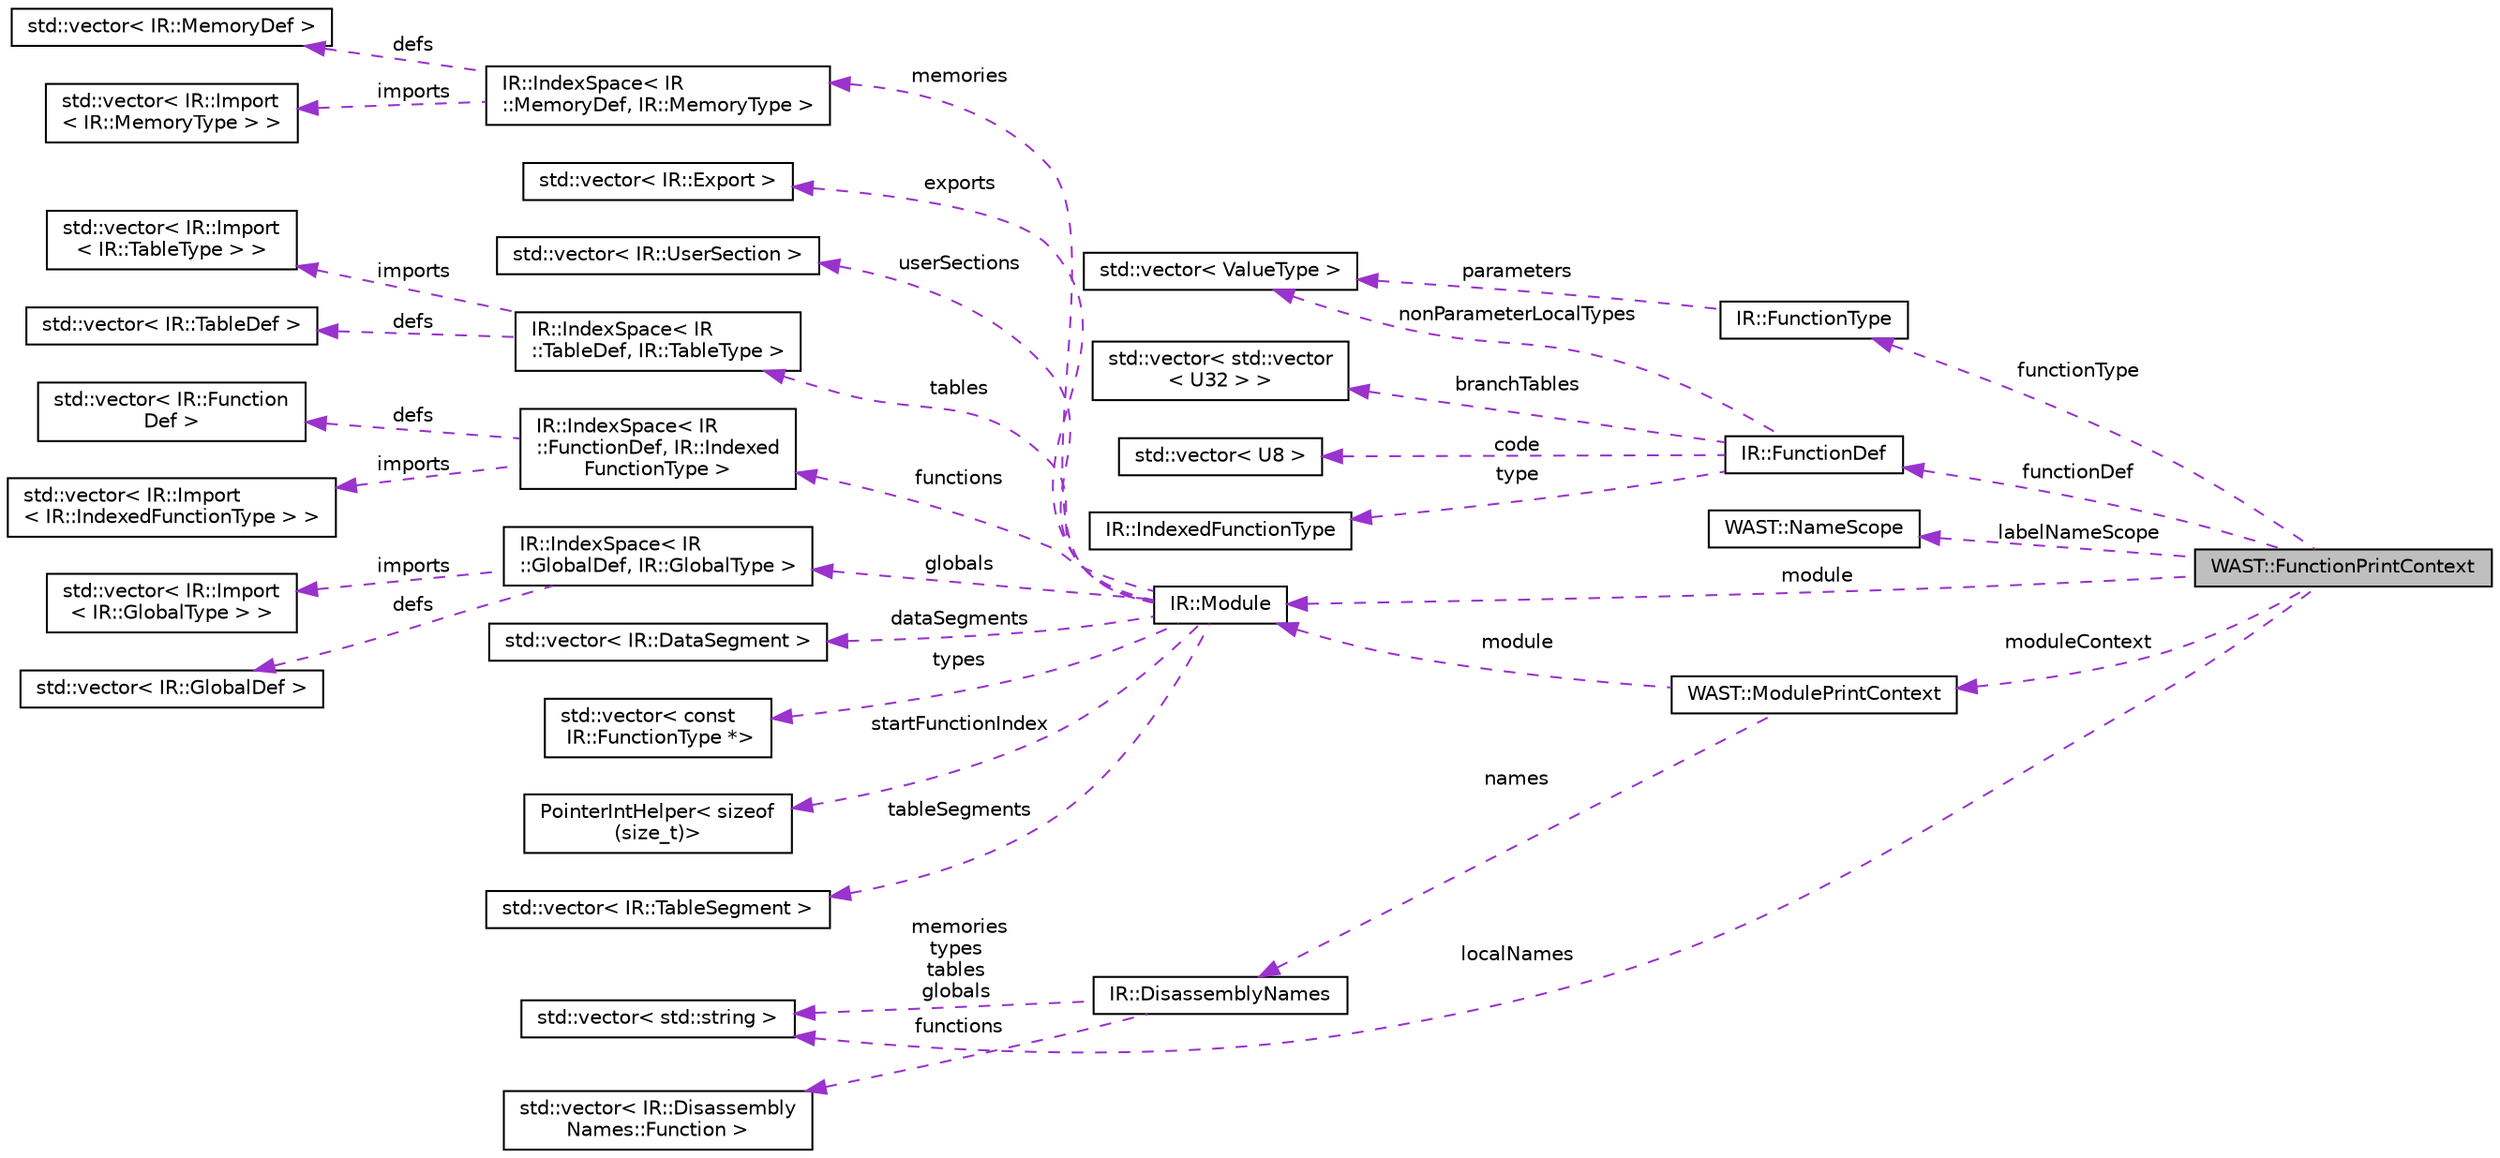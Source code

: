 digraph "WAST::FunctionPrintContext"
{
  edge [fontname="Helvetica",fontsize="10",labelfontname="Helvetica",labelfontsize="10"];
  node [fontname="Helvetica",fontsize="10",shape=record];
  rankdir="LR";
  Node1 [label="WAST::FunctionPrintContext",height=0.2,width=0.4,color="black", fillcolor="grey75", style="filled", fontcolor="black"];
  Node2 -> Node1 [dir="back",color="darkorchid3",fontsize="10",style="dashed",label=" functionDef" ,fontname="Helvetica"];
  Node2 [label="IR::FunctionDef",height=0.2,width=0.4,color="black", fillcolor="white", style="filled",URL="$struct_i_r_1_1_function_def.html"];
  Node3 -> Node2 [dir="back",color="darkorchid3",fontsize="10",style="dashed",label=" nonParameterLocalTypes" ,fontname="Helvetica"];
  Node3 [label="std::vector\< ValueType \>",height=0.2,width=0.4,color="black", fillcolor="white", style="filled",URL="$classstd_1_1vector.html"];
  Node4 -> Node2 [dir="back",color="darkorchid3",fontsize="10",style="dashed",label=" code" ,fontname="Helvetica"];
  Node4 [label="std::vector\< U8 \>",height=0.2,width=0.4,color="black", fillcolor="white", style="filled",URL="$classstd_1_1vector.html"];
  Node5 -> Node2 [dir="back",color="darkorchid3",fontsize="10",style="dashed",label=" type" ,fontname="Helvetica"];
  Node5 [label="IR::IndexedFunctionType",height=0.2,width=0.4,color="black", fillcolor="white", style="filled",URL="$struct_i_r_1_1_indexed_function_type.html"];
  Node6 -> Node2 [dir="back",color="darkorchid3",fontsize="10",style="dashed",label=" branchTables" ,fontname="Helvetica"];
  Node6 [label="std::vector\< std::vector\l\< U32 \> \>",height=0.2,width=0.4,color="black", fillcolor="white", style="filled",URL="$classstd_1_1vector.html"];
  Node7 -> Node1 [dir="back",color="darkorchid3",fontsize="10",style="dashed",label=" labelNameScope" ,fontname="Helvetica"];
  Node7 [label="WAST::NameScope",height=0.2,width=0.4,color="black", fillcolor="white", style="filled",URL="$struct_w_a_s_t_1_1_name_scope.html"];
  Node8 -> Node1 [dir="back",color="darkorchid3",fontsize="10",style="dashed",label=" functionType" ,fontname="Helvetica"];
  Node8 [label="IR::FunctionType",height=0.2,width=0.4,color="black", fillcolor="white", style="filled",URL="$struct_i_r_1_1_function_type.html"];
  Node3 -> Node8 [dir="back",color="darkorchid3",fontsize="10",style="dashed",label=" parameters" ,fontname="Helvetica"];
  Node9 -> Node1 [dir="back",color="darkorchid3",fontsize="10",style="dashed",label=" module" ,fontname="Helvetica"];
  Node9 [label="IR::Module",height=0.2,width=0.4,color="black", fillcolor="white", style="filled",URL="$struct_i_r_1_1_module.html"];
  Node10 -> Node9 [dir="back",color="darkorchid3",fontsize="10",style="dashed",label=" tables" ,fontname="Helvetica"];
  Node10 [label="IR::IndexSpace\< IR\l::TableDef, IR::TableType \>",height=0.2,width=0.4,color="black", fillcolor="white", style="filled",URL="$struct_i_r_1_1_index_space.html"];
  Node11 -> Node10 [dir="back",color="darkorchid3",fontsize="10",style="dashed",label=" imports" ,fontname="Helvetica"];
  Node11 [label="std::vector\< IR::Import\l\< IR::TableType \> \>",height=0.2,width=0.4,color="black", fillcolor="white", style="filled",URL="$classstd_1_1vector.html"];
  Node12 -> Node10 [dir="back",color="darkorchid3",fontsize="10",style="dashed",label=" defs" ,fontname="Helvetica"];
  Node12 [label="std::vector\< IR::TableDef \>",height=0.2,width=0.4,color="black", fillcolor="white", style="filled",URL="$classstd_1_1vector.html"];
  Node13 -> Node9 [dir="back",color="darkorchid3",fontsize="10",style="dashed",label=" functions" ,fontname="Helvetica"];
  Node13 [label="IR::IndexSpace\< IR\l::FunctionDef, IR::Indexed\lFunctionType \>",height=0.2,width=0.4,color="black", fillcolor="white", style="filled",URL="$struct_i_r_1_1_index_space.html"];
  Node14 -> Node13 [dir="back",color="darkorchid3",fontsize="10",style="dashed",label=" defs" ,fontname="Helvetica"];
  Node14 [label="std::vector\< IR::Function\lDef \>",height=0.2,width=0.4,color="black", fillcolor="white", style="filled",URL="$classstd_1_1vector.html"];
  Node15 -> Node13 [dir="back",color="darkorchid3",fontsize="10",style="dashed",label=" imports" ,fontname="Helvetica"];
  Node15 [label="std::vector\< IR::Import\l\< IR::IndexedFunctionType \> \>",height=0.2,width=0.4,color="black", fillcolor="white", style="filled",URL="$classstd_1_1vector.html"];
  Node16 -> Node9 [dir="back",color="darkorchid3",fontsize="10",style="dashed",label=" globals" ,fontname="Helvetica"];
  Node16 [label="IR::IndexSpace\< IR\l::GlobalDef, IR::GlobalType \>",height=0.2,width=0.4,color="black", fillcolor="white", style="filled",URL="$struct_i_r_1_1_index_space.html"];
  Node17 -> Node16 [dir="back",color="darkorchid3",fontsize="10",style="dashed",label=" imports" ,fontname="Helvetica"];
  Node17 [label="std::vector\< IR::Import\l\< IR::GlobalType \> \>",height=0.2,width=0.4,color="black", fillcolor="white", style="filled",URL="$classstd_1_1vector.html"];
  Node18 -> Node16 [dir="back",color="darkorchid3",fontsize="10",style="dashed",label=" defs" ,fontname="Helvetica"];
  Node18 [label="std::vector\< IR::GlobalDef \>",height=0.2,width=0.4,color="black", fillcolor="white", style="filled",URL="$classstd_1_1vector.html"];
  Node19 -> Node9 [dir="back",color="darkorchid3",fontsize="10",style="dashed",label=" dataSegments" ,fontname="Helvetica"];
  Node19 [label="std::vector\< IR::DataSegment \>",height=0.2,width=0.4,color="black", fillcolor="white", style="filled",URL="$classstd_1_1vector.html"];
  Node20 -> Node9 [dir="back",color="darkorchid3",fontsize="10",style="dashed",label=" types" ,fontname="Helvetica"];
  Node20 [label="std::vector\< const\l IR::FunctionType *\>",height=0.2,width=0.4,color="black", fillcolor="white", style="filled",URL="$classstd_1_1vector.html"];
  Node21 -> Node9 [dir="back",color="darkorchid3",fontsize="10",style="dashed",label=" startFunctionIndex" ,fontname="Helvetica"];
  Node21 [label="PointerIntHelper\< sizeof\l(size_t)\>",height=0.2,width=0.4,color="black", fillcolor="white", style="filled",URL="$struct_pointer_int_helper.html"];
  Node22 -> Node9 [dir="back",color="darkorchid3",fontsize="10",style="dashed",label=" tableSegments" ,fontname="Helvetica"];
  Node22 [label="std::vector\< IR::TableSegment \>",height=0.2,width=0.4,color="black", fillcolor="white", style="filled",URL="$classstd_1_1vector.html"];
  Node23 -> Node9 [dir="back",color="darkorchid3",fontsize="10",style="dashed",label=" memories" ,fontname="Helvetica"];
  Node23 [label="IR::IndexSpace\< IR\l::MemoryDef, IR::MemoryType \>",height=0.2,width=0.4,color="black", fillcolor="white", style="filled",URL="$struct_i_r_1_1_index_space.html"];
  Node24 -> Node23 [dir="back",color="darkorchid3",fontsize="10",style="dashed",label=" defs" ,fontname="Helvetica"];
  Node24 [label="std::vector\< IR::MemoryDef \>",height=0.2,width=0.4,color="black", fillcolor="white", style="filled",URL="$classstd_1_1vector.html"];
  Node25 -> Node23 [dir="back",color="darkorchid3",fontsize="10",style="dashed",label=" imports" ,fontname="Helvetica"];
  Node25 [label="std::vector\< IR::Import\l\< IR::MemoryType \> \>",height=0.2,width=0.4,color="black", fillcolor="white", style="filled",URL="$classstd_1_1vector.html"];
  Node26 -> Node9 [dir="back",color="darkorchid3",fontsize="10",style="dashed",label=" exports" ,fontname="Helvetica"];
  Node26 [label="std::vector\< IR::Export \>",height=0.2,width=0.4,color="black", fillcolor="white", style="filled",URL="$classstd_1_1vector.html"];
  Node27 -> Node9 [dir="back",color="darkorchid3",fontsize="10",style="dashed",label=" userSections" ,fontname="Helvetica"];
  Node27 [label="std::vector\< IR::UserSection \>",height=0.2,width=0.4,color="black", fillcolor="white", style="filled",URL="$classstd_1_1vector.html"];
  Node28 -> Node1 [dir="back",color="darkorchid3",fontsize="10",style="dashed",label=" moduleContext" ,fontname="Helvetica"];
  Node28 [label="WAST::ModulePrintContext",height=0.2,width=0.4,color="black", fillcolor="white", style="filled",URL="$struct_w_a_s_t_1_1_module_print_context.html"];
  Node29 -> Node28 [dir="back",color="darkorchid3",fontsize="10",style="dashed",label=" names" ,fontname="Helvetica"];
  Node29 [label="IR::DisassemblyNames",height=0.2,width=0.4,color="black", fillcolor="white", style="filled",URL="$struct_i_r_1_1_disassembly_names.html"];
  Node30 -> Node29 [dir="back",color="darkorchid3",fontsize="10",style="dashed",label=" functions" ,fontname="Helvetica"];
  Node30 [label="std::vector\< IR::Disassembly\lNames::Function \>",height=0.2,width=0.4,color="black", fillcolor="white", style="filled",URL="$classstd_1_1vector.html"];
  Node31 -> Node29 [dir="back",color="darkorchid3",fontsize="10",style="dashed",label=" memories\ntypes\ntables\nglobals" ,fontname="Helvetica"];
  Node31 [label="std::vector\< std::string \>",height=0.2,width=0.4,color="black", fillcolor="white", style="filled",URL="$classstd_1_1vector.html"];
  Node9 -> Node28 [dir="back",color="darkorchid3",fontsize="10",style="dashed",label=" module" ,fontname="Helvetica"];
  Node31 -> Node1 [dir="back",color="darkorchid3",fontsize="10",style="dashed",label=" localNames" ,fontname="Helvetica"];
}
